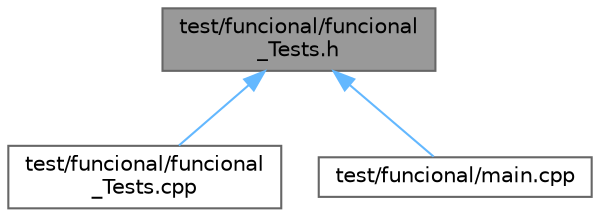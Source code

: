 digraph "test/funcional/funcional_Tests.h"
{
 // LATEX_PDF_SIZE
  bgcolor="transparent";
  edge [fontname=Helvetica,fontsize=10,labelfontname=Helvetica,labelfontsize=10];
  node [fontname=Helvetica,fontsize=10,shape=box,height=0.2,width=0.4];
  Node1 [label="test/funcional/funcional\l_Tests.h",height=0.2,width=0.4,color="gray40", fillcolor="grey60", style="filled", fontcolor="black",tooltip=" "];
  Node1 -> Node2 [dir="back",color="steelblue1",style="solid"];
  Node2 [label="test/funcional/funcional\l_Tests.cpp",height=0.2,width=0.4,color="grey40", fillcolor="white", style="filled",URL="$funcional___tests_8cpp.html",tooltip=" "];
  Node1 -> Node3 [dir="back",color="steelblue1",style="solid"];
  Node3 [label="test/funcional/main.cpp",height=0.2,width=0.4,color="grey40", fillcolor="white", style="filled",URL="$main_8cpp.html",tooltip=" "];
}
